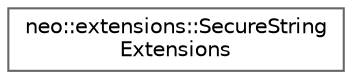 digraph "Graphical Class Hierarchy"
{
 // LATEX_PDF_SIZE
  bgcolor="transparent";
  edge [fontname=Helvetica,fontsize=10,labelfontname=Helvetica,labelfontsize=10];
  node [fontname=Helvetica,fontsize=10,shape=box,height=0.2,width=0.4];
  rankdir="LR";
  Node0 [id="Node000000",label="neo::extensions::SecureString\lExtensions",height=0.2,width=0.4,color="grey40", fillcolor="white", style="filled",URL="$classneo_1_1extensions_1_1_secure_string_extensions.html",tooltip="Extensions for secure string operations."];
}
